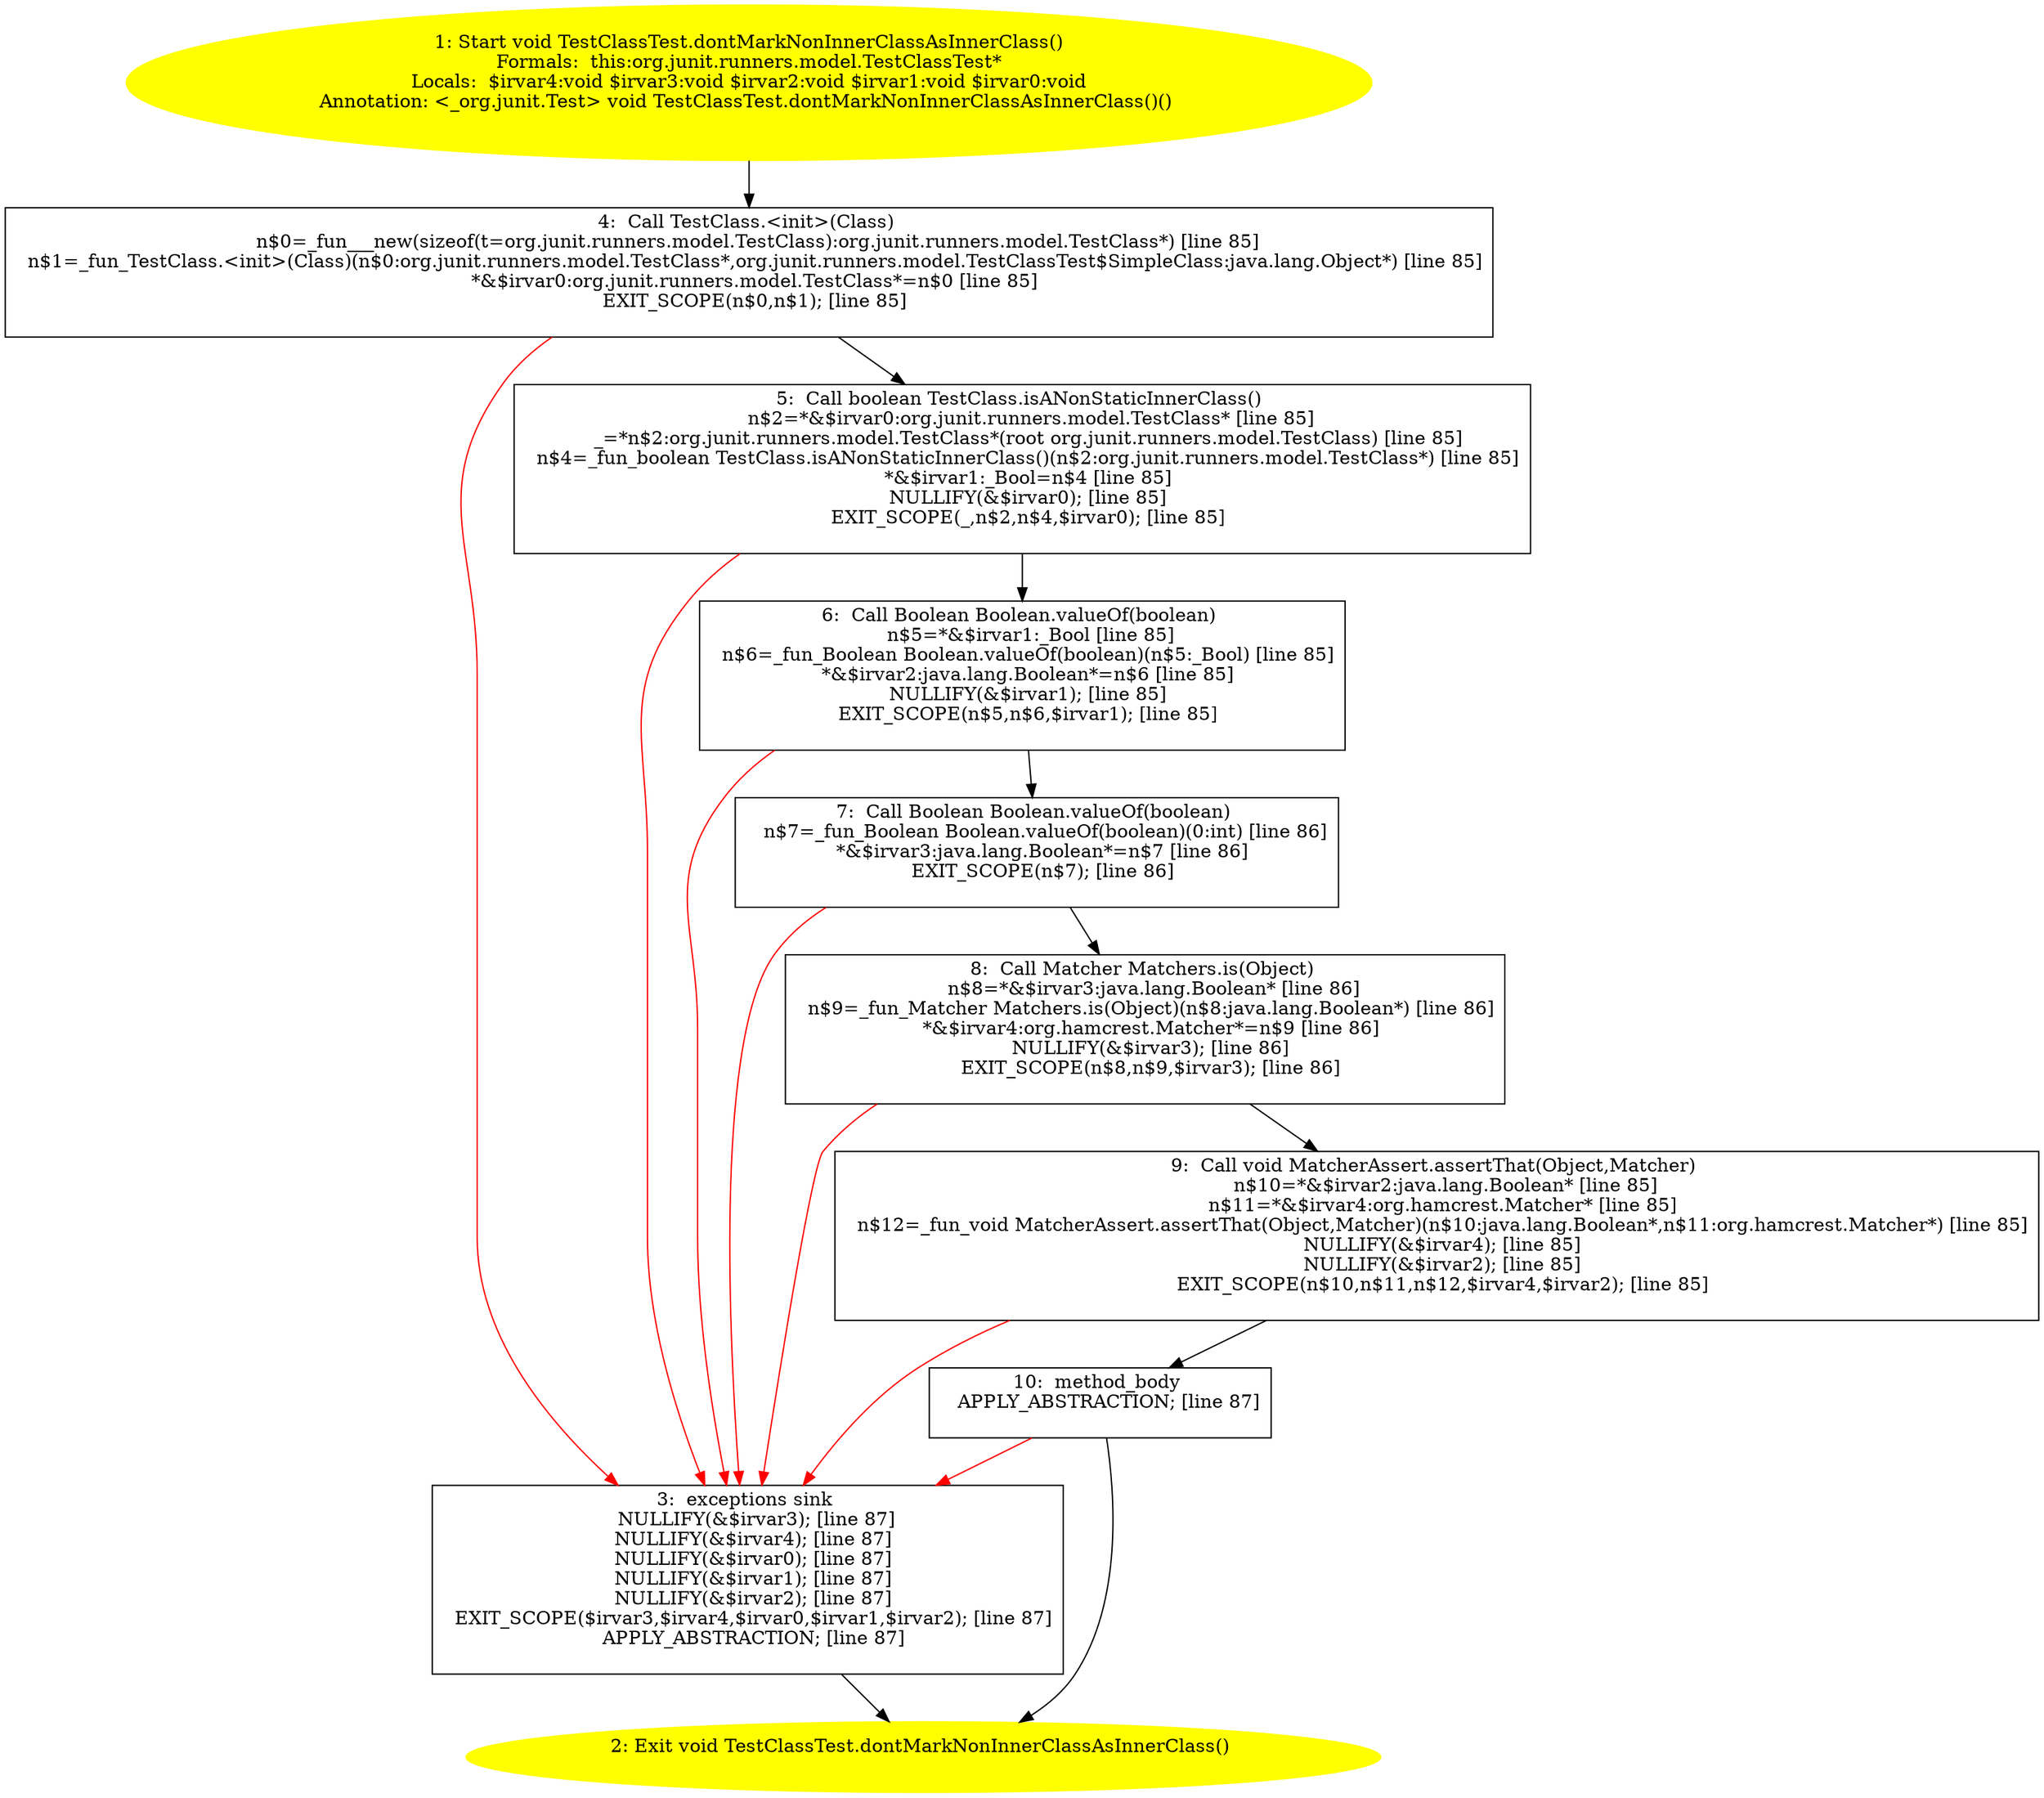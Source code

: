 /* @generated */
digraph cfg {
"org.junit.runners.model.TestClassTest.dontMarkNonInnerClassAsInnerClass():void.629faf73b3d18a176981ff6b55e46054_1" [label="1: Start void TestClassTest.dontMarkNonInnerClassAsInnerClass()\nFormals:  this:org.junit.runners.model.TestClassTest*\nLocals:  $irvar4:void $irvar3:void $irvar2:void $irvar1:void $irvar0:void\nAnnotation: <_org.junit.Test> void TestClassTest.dontMarkNonInnerClassAsInnerClass()() \n  " color=yellow style=filled]
	

	 "org.junit.runners.model.TestClassTest.dontMarkNonInnerClassAsInnerClass():void.629faf73b3d18a176981ff6b55e46054_1" -> "org.junit.runners.model.TestClassTest.dontMarkNonInnerClassAsInnerClass():void.629faf73b3d18a176981ff6b55e46054_4" ;
"org.junit.runners.model.TestClassTest.dontMarkNonInnerClassAsInnerClass():void.629faf73b3d18a176981ff6b55e46054_2" [label="2: Exit void TestClassTest.dontMarkNonInnerClassAsInnerClass() \n  " color=yellow style=filled]
	

"org.junit.runners.model.TestClassTest.dontMarkNonInnerClassAsInnerClass():void.629faf73b3d18a176981ff6b55e46054_3" [label="3:  exceptions sink \n   NULLIFY(&$irvar3); [line 87]\n  NULLIFY(&$irvar4); [line 87]\n  NULLIFY(&$irvar0); [line 87]\n  NULLIFY(&$irvar1); [line 87]\n  NULLIFY(&$irvar2); [line 87]\n  EXIT_SCOPE($irvar3,$irvar4,$irvar0,$irvar1,$irvar2); [line 87]\n  APPLY_ABSTRACTION; [line 87]\n " shape="box"]
	

	 "org.junit.runners.model.TestClassTest.dontMarkNonInnerClassAsInnerClass():void.629faf73b3d18a176981ff6b55e46054_3" -> "org.junit.runners.model.TestClassTest.dontMarkNonInnerClassAsInnerClass():void.629faf73b3d18a176981ff6b55e46054_2" ;
"org.junit.runners.model.TestClassTest.dontMarkNonInnerClassAsInnerClass():void.629faf73b3d18a176981ff6b55e46054_4" [label="4:  Call TestClass.<init>(Class) \n   n$0=_fun___new(sizeof(t=org.junit.runners.model.TestClass):org.junit.runners.model.TestClass*) [line 85]\n  n$1=_fun_TestClass.<init>(Class)(n$0:org.junit.runners.model.TestClass*,org.junit.runners.model.TestClassTest$SimpleClass:java.lang.Object*) [line 85]\n  *&$irvar0:org.junit.runners.model.TestClass*=n$0 [line 85]\n  EXIT_SCOPE(n$0,n$1); [line 85]\n " shape="box"]
	

	 "org.junit.runners.model.TestClassTest.dontMarkNonInnerClassAsInnerClass():void.629faf73b3d18a176981ff6b55e46054_4" -> "org.junit.runners.model.TestClassTest.dontMarkNonInnerClassAsInnerClass():void.629faf73b3d18a176981ff6b55e46054_5" ;
	 "org.junit.runners.model.TestClassTest.dontMarkNonInnerClassAsInnerClass():void.629faf73b3d18a176981ff6b55e46054_4" -> "org.junit.runners.model.TestClassTest.dontMarkNonInnerClassAsInnerClass():void.629faf73b3d18a176981ff6b55e46054_3" [color="red" ];
"org.junit.runners.model.TestClassTest.dontMarkNonInnerClassAsInnerClass():void.629faf73b3d18a176981ff6b55e46054_5" [label="5:  Call boolean TestClass.isANonStaticInnerClass() \n   n$2=*&$irvar0:org.junit.runners.model.TestClass* [line 85]\n  _=*n$2:org.junit.runners.model.TestClass*(root org.junit.runners.model.TestClass) [line 85]\n  n$4=_fun_boolean TestClass.isANonStaticInnerClass()(n$2:org.junit.runners.model.TestClass*) [line 85]\n  *&$irvar1:_Bool=n$4 [line 85]\n  NULLIFY(&$irvar0); [line 85]\n  EXIT_SCOPE(_,n$2,n$4,$irvar0); [line 85]\n " shape="box"]
	

	 "org.junit.runners.model.TestClassTest.dontMarkNonInnerClassAsInnerClass():void.629faf73b3d18a176981ff6b55e46054_5" -> "org.junit.runners.model.TestClassTest.dontMarkNonInnerClassAsInnerClass():void.629faf73b3d18a176981ff6b55e46054_6" ;
	 "org.junit.runners.model.TestClassTest.dontMarkNonInnerClassAsInnerClass():void.629faf73b3d18a176981ff6b55e46054_5" -> "org.junit.runners.model.TestClassTest.dontMarkNonInnerClassAsInnerClass():void.629faf73b3d18a176981ff6b55e46054_3" [color="red" ];
"org.junit.runners.model.TestClassTest.dontMarkNonInnerClassAsInnerClass():void.629faf73b3d18a176981ff6b55e46054_6" [label="6:  Call Boolean Boolean.valueOf(boolean) \n   n$5=*&$irvar1:_Bool [line 85]\n  n$6=_fun_Boolean Boolean.valueOf(boolean)(n$5:_Bool) [line 85]\n  *&$irvar2:java.lang.Boolean*=n$6 [line 85]\n  NULLIFY(&$irvar1); [line 85]\n  EXIT_SCOPE(n$5,n$6,$irvar1); [line 85]\n " shape="box"]
	

	 "org.junit.runners.model.TestClassTest.dontMarkNonInnerClassAsInnerClass():void.629faf73b3d18a176981ff6b55e46054_6" -> "org.junit.runners.model.TestClassTest.dontMarkNonInnerClassAsInnerClass():void.629faf73b3d18a176981ff6b55e46054_7" ;
	 "org.junit.runners.model.TestClassTest.dontMarkNonInnerClassAsInnerClass():void.629faf73b3d18a176981ff6b55e46054_6" -> "org.junit.runners.model.TestClassTest.dontMarkNonInnerClassAsInnerClass():void.629faf73b3d18a176981ff6b55e46054_3" [color="red" ];
"org.junit.runners.model.TestClassTest.dontMarkNonInnerClassAsInnerClass():void.629faf73b3d18a176981ff6b55e46054_7" [label="7:  Call Boolean Boolean.valueOf(boolean) \n   n$7=_fun_Boolean Boolean.valueOf(boolean)(0:int) [line 86]\n  *&$irvar3:java.lang.Boolean*=n$7 [line 86]\n  EXIT_SCOPE(n$7); [line 86]\n " shape="box"]
	

	 "org.junit.runners.model.TestClassTest.dontMarkNonInnerClassAsInnerClass():void.629faf73b3d18a176981ff6b55e46054_7" -> "org.junit.runners.model.TestClassTest.dontMarkNonInnerClassAsInnerClass():void.629faf73b3d18a176981ff6b55e46054_8" ;
	 "org.junit.runners.model.TestClassTest.dontMarkNonInnerClassAsInnerClass():void.629faf73b3d18a176981ff6b55e46054_7" -> "org.junit.runners.model.TestClassTest.dontMarkNonInnerClassAsInnerClass():void.629faf73b3d18a176981ff6b55e46054_3" [color="red" ];
"org.junit.runners.model.TestClassTest.dontMarkNonInnerClassAsInnerClass():void.629faf73b3d18a176981ff6b55e46054_8" [label="8:  Call Matcher Matchers.is(Object) \n   n$8=*&$irvar3:java.lang.Boolean* [line 86]\n  n$9=_fun_Matcher Matchers.is(Object)(n$8:java.lang.Boolean*) [line 86]\n  *&$irvar4:org.hamcrest.Matcher*=n$9 [line 86]\n  NULLIFY(&$irvar3); [line 86]\n  EXIT_SCOPE(n$8,n$9,$irvar3); [line 86]\n " shape="box"]
	

	 "org.junit.runners.model.TestClassTest.dontMarkNonInnerClassAsInnerClass():void.629faf73b3d18a176981ff6b55e46054_8" -> "org.junit.runners.model.TestClassTest.dontMarkNonInnerClassAsInnerClass():void.629faf73b3d18a176981ff6b55e46054_9" ;
	 "org.junit.runners.model.TestClassTest.dontMarkNonInnerClassAsInnerClass():void.629faf73b3d18a176981ff6b55e46054_8" -> "org.junit.runners.model.TestClassTest.dontMarkNonInnerClassAsInnerClass():void.629faf73b3d18a176981ff6b55e46054_3" [color="red" ];
"org.junit.runners.model.TestClassTest.dontMarkNonInnerClassAsInnerClass():void.629faf73b3d18a176981ff6b55e46054_9" [label="9:  Call void MatcherAssert.assertThat(Object,Matcher) \n   n$10=*&$irvar2:java.lang.Boolean* [line 85]\n  n$11=*&$irvar4:org.hamcrest.Matcher* [line 85]\n  n$12=_fun_void MatcherAssert.assertThat(Object,Matcher)(n$10:java.lang.Boolean*,n$11:org.hamcrest.Matcher*) [line 85]\n  NULLIFY(&$irvar4); [line 85]\n  NULLIFY(&$irvar2); [line 85]\n  EXIT_SCOPE(n$10,n$11,n$12,$irvar4,$irvar2); [line 85]\n " shape="box"]
	

	 "org.junit.runners.model.TestClassTest.dontMarkNonInnerClassAsInnerClass():void.629faf73b3d18a176981ff6b55e46054_9" -> "org.junit.runners.model.TestClassTest.dontMarkNonInnerClassAsInnerClass():void.629faf73b3d18a176981ff6b55e46054_10" ;
	 "org.junit.runners.model.TestClassTest.dontMarkNonInnerClassAsInnerClass():void.629faf73b3d18a176981ff6b55e46054_9" -> "org.junit.runners.model.TestClassTest.dontMarkNonInnerClassAsInnerClass():void.629faf73b3d18a176981ff6b55e46054_3" [color="red" ];
"org.junit.runners.model.TestClassTest.dontMarkNonInnerClassAsInnerClass():void.629faf73b3d18a176981ff6b55e46054_10" [label="10:  method_body \n   APPLY_ABSTRACTION; [line 87]\n " shape="box"]
	

	 "org.junit.runners.model.TestClassTest.dontMarkNonInnerClassAsInnerClass():void.629faf73b3d18a176981ff6b55e46054_10" -> "org.junit.runners.model.TestClassTest.dontMarkNonInnerClassAsInnerClass():void.629faf73b3d18a176981ff6b55e46054_2" ;
	 "org.junit.runners.model.TestClassTest.dontMarkNonInnerClassAsInnerClass():void.629faf73b3d18a176981ff6b55e46054_10" -> "org.junit.runners.model.TestClassTest.dontMarkNonInnerClassAsInnerClass():void.629faf73b3d18a176981ff6b55e46054_3" [color="red" ];
}
